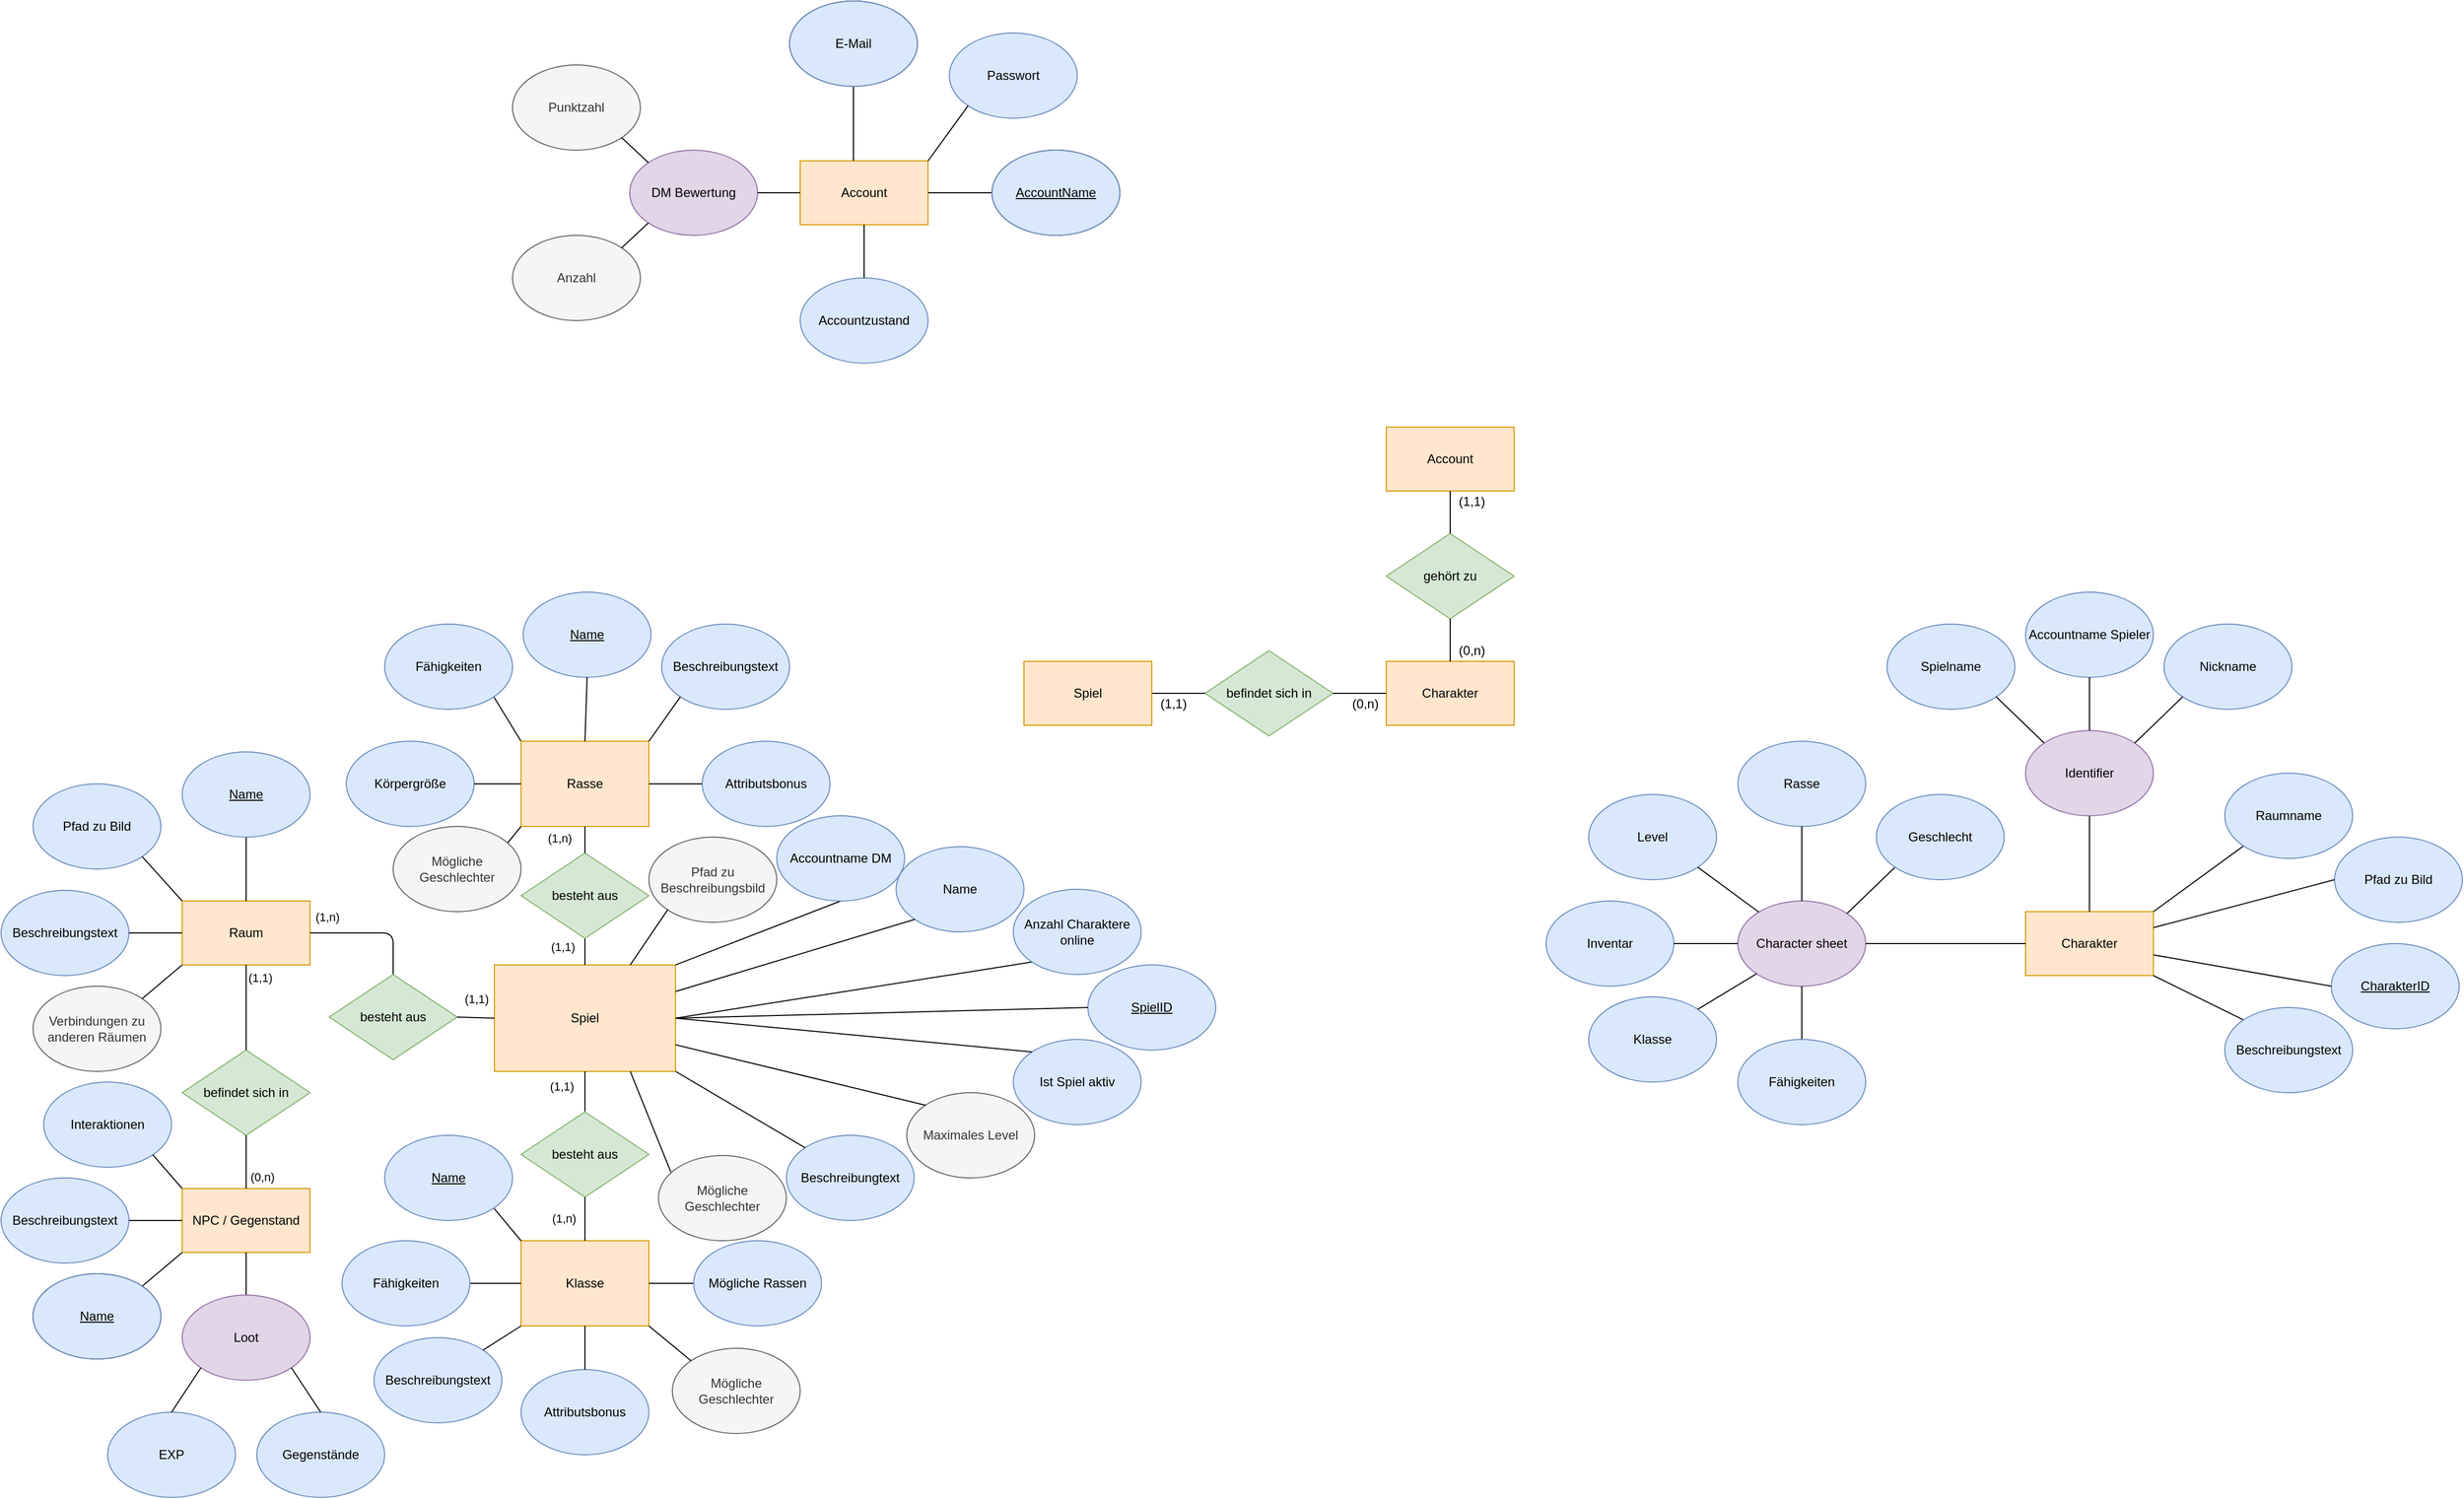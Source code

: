 <mxfile version="13.0.3" type="device"><diagram id="C5RBs43oDa-KdzZeNtuy" name="Page-1"><mxGraphModel dx="3316" dy="735" grid="1" gridSize="10" guides="1" tooltips="1" connect="1" arrows="1" fold="1" page="1" pageScale="1" pageWidth="827" pageHeight="1169" math="0" shadow="0"><root><mxCell id="WIyWlLk6GJQsqaUBKTNV-0"/><mxCell id="WIyWlLk6GJQsqaUBKTNV-1" parent="WIyWlLk6GJQsqaUBKTNV-0"/><mxCell id="agnPoGVUrzSa6HH5OxpT-13" value="Account" style="rounded=0;whiteSpace=wrap;html=1;fillColor=#ffe6cc;strokeColor=#d79b00;" parent="WIyWlLk6GJQsqaUBKTNV-1" vertex="1"><mxGeometry x="-280" y="430" width="120" height="60" as="geometry"/></mxCell><mxCell id="agnPoGVUrzSa6HH5OxpT-15" value="Passwort" style="ellipse;whiteSpace=wrap;html=1;fillColor=#dae8fc;strokeColor=#6c8ebf;" parent="WIyWlLk6GJQsqaUBKTNV-1" vertex="1"><mxGeometry x="-140" y="310" width="120" height="80" as="geometry"/></mxCell><mxCell id="agnPoGVUrzSa6HH5OxpT-16" value="E-Mail" style="ellipse;whiteSpace=wrap;html=1;" parent="WIyWlLk6GJQsqaUBKTNV-1" vertex="1"><mxGeometry x="-290" y="280" width="120" height="80" as="geometry"/></mxCell><mxCell id="agnPoGVUrzSa6HH5OxpT-17" value="Accountzustand" style="ellipse;whiteSpace=wrap;html=1;fillColor=#dae8fc;strokeColor=#6c8ebf;" parent="WIyWlLk6GJQsqaUBKTNV-1" vertex="1"><mxGeometry x="-280" y="540" width="120" height="80" as="geometry"/></mxCell><mxCell id="agnPoGVUrzSa6HH5OxpT-18" value="DM Bewertung" style="ellipse;whiteSpace=wrap;html=1;fillColor=#e1d5e7;strokeColor=#9673a6;" parent="WIyWlLk6GJQsqaUBKTNV-1" vertex="1"><mxGeometry x="-440" y="420" width="120" height="80" as="geometry"/></mxCell><mxCell id="agnPoGVUrzSa6HH5OxpT-23" value="" style="endArrow=none;html=1;exitX=1;exitY=0.5;exitDx=0;exitDy=0;entryX=0;entryY=0.5;entryDx=0;entryDy=0;" parent="WIyWlLk6GJQsqaUBKTNV-1" source="agnPoGVUrzSa6HH5OxpT-18" target="agnPoGVUrzSa6HH5OxpT-13" edge="1"><mxGeometry width="50" height="50" relative="1" as="geometry"><mxPoint x="30" y="410" as="sourcePoint"/><mxPoint x="80" y="360" as="targetPoint"/></mxGeometry></mxCell><mxCell id="agnPoGVUrzSa6HH5OxpT-24" value="" style="endArrow=none;html=1;" parent="WIyWlLk6GJQsqaUBKTNV-1" source="agnPoGVUrzSa6HH5OxpT-17" edge="1"><mxGeometry width="50" height="50" relative="1" as="geometry"><mxPoint x="30" y="410" as="sourcePoint"/><mxPoint x="-220" y="490" as="targetPoint"/><Array as="points"/></mxGeometry></mxCell><mxCell id="agnPoGVUrzSa6HH5OxpT-25" value="" style="endArrow=none;html=1;exitX=0.5;exitY=1;exitDx=0;exitDy=0;" parent="WIyWlLk6GJQsqaUBKTNV-1" source="agnPoGVUrzSa6HH5OxpT-16" edge="1"><mxGeometry width="50" height="50" relative="1" as="geometry"><mxPoint x="30" y="410" as="sourcePoint"/><mxPoint x="-230" y="430" as="targetPoint"/><Array as="points"/></mxGeometry></mxCell><mxCell id="Bpbzjqivyd051KNvunn5-4" value="" style="endArrow=none;html=1;entryX=0;entryY=1;entryDx=0;entryDy=0;" parent="WIyWlLk6GJQsqaUBKTNV-1" target="agnPoGVUrzSa6HH5OxpT-15" edge="1"><mxGeometry width="50" height="50" relative="1" as="geometry"><mxPoint x="-160" y="430" as="sourcePoint"/><mxPoint x="-130.5" y="534" as="targetPoint"/><Array as="points"/></mxGeometry></mxCell><mxCell id="Bpbzjqivyd051KNvunn5-23" value="" style="endArrow=none;html=1;exitX=0;exitY=1;exitDx=0;exitDy=0;entryX=1;entryY=0.5;entryDx=0;entryDy=0;" parent="WIyWlLk6GJQsqaUBKTNV-1" source="Bpbzjqivyd051KNvunn5-35" target="DbRp7JuTrDbjpnuQ9vtP-2" edge="1"><mxGeometry width="50" height="50" relative="1" as="geometry"><mxPoint x="-365" y="780" as="sourcePoint"/><mxPoint x="-205" y="780" as="targetPoint"/></mxGeometry></mxCell><mxCell id="Bpbzjqivyd051KNvunn5-35" value="Anzahl Charaktere online" style="ellipse;whiteSpace=wrap;html=1;fillColor=#dae8fc;strokeColor=#6c8ebf;" parent="WIyWlLk6GJQsqaUBKTNV-1" vertex="1"><mxGeometry x="-80" y="1114" width="120" height="80" as="geometry"/></mxCell><mxCell id="Bpbzjqivyd051KNvunn5-48" value="Charakter" style="rounded=0;whiteSpace=wrap;html=1;fillColor=#ffe6cc;strokeColor=#d79b00;" parent="WIyWlLk6GJQsqaUBKTNV-1" vertex="1"><mxGeometry x="870" y="1135" width="120" height="60" as="geometry"/></mxCell><mxCell id="Bpbzjqivyd051KNvunn5-49" value="&lt;u&gt;CharakterID&lt;/u&gt;" style="ellipse;whiteSpace=wrap;html=1;fillColor=#dae8fc;strokeColor=#6c8ebf;" parent="WIyWlLk6GJQsqaUBKTNV-1" vertex="1"><mxGeometry x="1157" y="1165" width="120" height="80" as="geometry"/></mxCell><mxCell id="Bpbzjqivyd051KNvunn5-51" value="" style="endArrow=none;html=1;exitX=0;exitY=0.5;exitDx=0;exitDy=0;" parent="WIyWlLk6GJQsqaUBKTNV-1" source="Bpbzjqivyd051KNvunn5-49" target="Bpbzjqivyd051KNvunn5-48" edge="1"><mxGeometry width="50" height="50" relative="1" as="geometry"><mxPoint x="930" y="1245" as="sourcePoint"/><mxPoint x="1000" y="1114.5" as="targetPoint"/></mxGeometry></mxCell><mxCell id="Bpbzjqivyd051KNvunn5-53" value="" style="endArrow=none;html=1;exitX=0;exitY=1;exitDx=0;exitDy=0;entryX=1;entryY=0;entryDx=0;entryDy=0;" parent="WIyWlLk6GJQsqaUBKTNV-1" source="Bpbzjqivyd051KNvunn5-59" target="Bpbzjqivyd051KNvunn5-48" edge="1"><mxGeometry width="50" height="50" relative="1" as="geometry"><mxPoint x="430" y="1465" as="sourcePoint"/><mxPoint x="590" y="1465" as="targetPoint"/></mxGeometry></mxCell><mxCell id="Bpbzjqivyd051KNvunn5-56" value="Spielname" style="ellipse;whiteSpace=wrap;html=1;fillColor=#dae8fc;strokeColor=#6c8ebf;" parent="WIyWlLk6GJQsqaUBKTNV-1" vertex="1"><mxGeometry x="740" y="865" width="120" height="80" as="geometry"/></mxCell><mxCell id="Bpbzjqivyd051KNvunn5-58" value="Accountname Spieler" style="ellipse;whiteSpace=wrap;html=1;fillColor=#dae8fc;strokeColor=#6c8ebf;" parent="WIyWlLk6GJQsqaUBKTNV-1" vertex="1"><mxGeometry x="870" y="835" width="120" height="80" as="geometry"/></mxCell><mxCell id="Bpbzjqivyd051KNvunn5-59" value="Raumname" style="ellipse;whiteSpace=wrap;html=1;fillColor=#dae8fc;strokeColor=#6c8ebf;" parent="WIyWlLk6GJQsqaUBKTNV-1" vertex="1"><mxGeometry x="1057" y="1005" width="120" height="80" as="geometry"/></mxCell><mxCell id="Bpbzjqivyd051KNvunn5-63" value="&lt;u&gt;AccountName&lt;/u&gt;" style="ellipse;whiteSpace=wrap;html=1;" parent="WIyWlLk6GJQsqaUBKTNV-1" vertex="1"><mxGeometry x="-100" y="420" width="120" height="80" as="geometry"/></mxCell><mxCell id="Bpbzjqivyd051KNvunn5-68" value="Anzahl" style="ellipse;whiteSpace=wrap;html=1;fillColor=#f5f5f5;strokeColor=#666666;fontColor=#333333;" parent="WIyWlLk6GJQsqaUBKTNV-1" vertex="1"><mxGeometry x="-550" y="500" width="120" height="80" as="geometry"/></mxCell><mxCell id="Bpbzjqivyd051KNvunn5-69" value="Punktzahl" style="ellipse;whiteSpace=wrap;html=1;fillColor=#f5f5f5;strokeColor=#666666;fontColor=#333333;" parent="WIyWlLk6GJQsqaUBKTNV-1" vertex="1"><mxGeometry x="-550" y="340" width="120" height="80" as="geometry"/></mxCell><mxCell id="Bpbzjqivyd051KNvunn5-70" value="" style="endArrow=none;html=1;exitX=1;exitY=1;exitDx=0;exitDy=0;entryX=0;entryY=0;entryDx=0;entryDy=0;" parent="WIyWlLk6GJQsqaUBKTNV-1" source="Bpbzjqivyd051KNvunn5-69" target="agnPoGVUrzSa6HH5OxpT-18" edge="1"><mxGeometry width="50" height="50" relative="1" as="geometry"><mxPoint x="60" y="420" as="sourcePoint"/><mxPoint x="-452.426" y="541.716" as="targetPoint"/><Array as="points"/></mxGeometry></mxCell><mxCell id="Bpbzjqivyd051KNvunn5-71" value="" style="endArrow=none;html=1;exitX=1;exitY=0;exitDx=0;exitDy=0;entryX=0;entryY=1;entryDx=0;entryDy=0;" parent="WIyWlLk6GJQsqaUBKTNV-1" source="Bpbzjqivyd051KNvunn5-68" target="agnPoGVUrzSa6HH5OxpT-18" edge="1"><mxGeometry width="50" height="50" relative="1" as="geometry"><mxPoint x="60" y="420" as="sourcePoint"/><mxPoint x="-452.426" y="598.284" as="targetPoint"/><Array as="points"/></mxGeometry></mxCell><mxCell id="Bpbzjqivyd051KNvunn5-85" value="Character sheet" style="ellipse;whiteSpace=wrap;html=1;fillColor=#e1d5e7;strokeColor=#9673a6;" parent="WIyWlLk6GJQsqaUBKTNV-1" vertex="1"><mxGeometry x="600" y="1125" width="120" height="80" as="geometry"/></mxCell><mxCell id="Bpbzjqivyd051KNvunn5-99" value="Klasse" style="ellipse;whiteSpace=wrap;html=1;fillColor=#dae8fc;strokeColor=#6c8ebf;" parent="WIyWlLk6GJQsqaUBKTNV-1" vertex="1"><mxGeometry x="460" y="1215" width="120" height="80" as="geometry"/></mxCell><mxCell id="Bpbzjqivyd051KNvunn5-102" value="Rasse" style="ellipse;whiteSpace=wrap;html=1;fillColor=#dae8fc;strokeColor=#6c8ebf;" parent="WIyWlLk6GJQsqaUBKTNV-1" vertex="1"><mxGeometry x="600" y="975" width="120" height="80" as="geometry"/></mxCell><mxCell id="Bpbzjqivyd051KNvunn5-103" value="Level" style="ellipse;whiteSpace=wrap;html=1;fillColor=#dae8fc;strokeColor=#6c8ebf;" parent="WIyWlLk6GJQsqaUBKTNV-1" vertex="1"><mxGeometry x="460" y="1025" width="120" height="80" as="geometry"/></mxCell><mxCell id="Bpbzjqivyd051KNvunn5-116" value="Nickname" style="ellipse;whiteSpace=wrap;html=1;fillColor=#dae8fc;strokeColor=#6c8ebf;" parent="WIyWlLk6GJQsqaUBKTNV-1" vertex="1"><mxGeometry x="1000" y="865" width="120" height="80" as="geometry"/></mxCell><mxCell id="Bpbzjqivyd051KNvunn5-117" value="Inventar" style="ellipse;whiteSpace=wrap;html=1;fillColor=#dae8fc;strokeColor=#6c8ebf;" parent="WIyWlLk6GJQsqaUBKTNV-1" vertex="1"><mxGeometry x="420" y="1125" width="120" height="80" as="geometry"/></mxCell><mxCell id="Bpbzjqivyd051KNvunn5-119" value="Pfad zu Bild" style="ellipse;whiteSpace=wrap;html=1;fillColor=#dae8fc;strokeColor=#6c8ebf;" parent="WIyWlLk6GJQsqaUBKTNV-1" vertex="1"><mxGeometry x="1160" y="1065" width="120" height="80" as="geometry"/></mxCell><mxCell id="Bpbzjqivyd051KNvunn5-124" value="" style="endArrow=none;html=1;exitX=0;exitY=0;exitDx=0;exitDy=0;entryX=1;entryY=1;entryDx=0;entryDy=0;" parent="WIyWlLk6GJQsqaUBKTNV-1" source="DbRp7JuTrDbjpnuQ9vtP-30" target="DbRp7JuTrDbjpnuQ9vtP-49" edge="1"><mxGeometry width="50" height="50" relative="1" as="geometry"><mxPoint x="-380" y="835" as="sourcePoint"/><mxPoint x="-220" y="835" as="targetPoint"/></mxGeometry></mxCell><mxCell id="Bpbzjqivyd051KNvunn5-125" value="" style="endArrow=none;html=1;entryX=0.5;entryY=0;entryDx=0;entryDy=0;" parent="WIyWlLk6GJQsqaUBKTNV-1" source="Bpbzjqivyd051KNvunn5-137" target="Bpbzjqivyd051KNvunn5-48" edge="1"><mxGeometry width="50" height="50" relative="1" as="geometry"><mxPoint x="-10" y="935" as="sourcePoint"/><mxPoint x="840" y="1085" as="targetPoint"/></mxGeometry></mxCell><mxCell id="Bpbzjqivyd051KNvunn5-126" value="" style="endArrow=none;html=1;exitX=1;exitY=0;exitDx=0;exitDy=0;entryX=0;entryY=1;entryDx=0;entryDy=0;" parent="WIyWlLk6GJQsqaUBKTNV-1" source="Bpbzjqivyd051KNvunn5-85" target="Bpbzjqivyd051KNvunn5-136" edge="1"><mxGeometry width="50" height="50" relative="1" as="geometry"><mxPoint x="-50" y="975" as="sourcePoint"/><mxPoint x="110" y="975" as="targetPoint"/></mxGeometry></mxCell><mxCell id="Bpbzjqivyd051KNvunn5-127" value="" style="endArrow=none;html=1;exitX=0.5;exitY=1;exitDx=0;exitDy=0;entryX=0.5;entryY=0;entryDx=0;entryDy=0;" parent="WIyWlLk6GJQsqaUBKTNV-1" source="Bpbzjqivyd051KNvunn5-85" target="Bpbzjqivyd051KNvunn5-135" edge="1"><mxGeometry width="50" height="50" relative="1" as="geometry"><mxPoint x="-40" y="985" as="sourcePoint"/><mxPoint x="120" y="985" as="targetPoint"/></mxGeometry></mxCell><mxCell id="Bpbzjqivyd051KNvunn5-128" value="" style="endArrow=none;html=1;exitX=1;exitY=0;exitDx=0;exitDy=0;entryX=0;entryY=1;entryDx=0;entryDy=0;" parent="WIyWlLk6GJQsqaUBKTNV-1" source="Bpbzjqivyd051KNvunn5-99" target="Bpbzjqivyd051KNvunn5-85" edge="1"><mxGeometry width="50" height="50" relative="1" as="geometry"><mxPoint x="-30" y="995" as="sourcePoint"/><mxPoint x="130" y="995" as="targetPoint"/></mxGeometry></mxCell><mxCell id="Bpbzjqivyd051KNvunn5-129" value="" style="endArrow=none;html=1;exitX=0.5;exitY=1;exitDx=0;exitDy=0;" parent="WIyWlLk6GJQsqaUBKTNV-1" source="Bpbzjqivyd051KNvunn5-102" target="Bpbzjqivyd051KNvunn5-85" edge="1"><mxGeometry width="50" height="50" relative="1" as="geometry"><mxPoint x="-20" y="1005" as="sourcePoint"/><mxPoint x="140" y="1005" as="targetPoint"/></mxGeometry></mxCell><mxCell id="Bpbzjqivyd051KNvunn5-131" value="" style="endArrow=none;html=1;entryX=1;entryY=1;entryDx=0;entryDy=0;" parent="WIyWlLk6GJQsqaUBKTNV-1" source="Bpbzjqivyd051KNvunn5-85" target="Bpbzjqivyd051KNvunn5-103" edge="1"><mxGeometry width="50" height="50" relative="1" as="geometry"><mxPoint y="1025" as="sourcePoint"/><mxPoint x="500" y="1165" as="targetPoint"/></mxGeometry></mxCell><mxCell id="Bpbzjqivyd051KNvunn5-132" value="" style="endArrow=none;html=1;exitX=0;exitY=0.5;exitDx=0;exitDy=0;entryX=1;entryY=0.5;entryDx=0;entryDy=0;" parent="WIyWlLk6GJQsqaUBKTNV-1" source="Bpbzjqivyd051KNvunn5-85" target="Bpbzjqivyd051KNvunn5-117" edge="1"><mxGeometry width="50" height="50" relative="1" as="geometry"><mxPoint x="10" y="1035" as="sourcePoint"/><mxPoint x="170" y="1035" as="targetPoint"/></mxGeometry></mxCell><mxCell id="Bpbzjqivyd051KNvunn5-133" value="" style="endArrow=none;html=1;exitX=1;exitY=0.5;exitDx=0;exitDy=0;entryX=0;entryY=0.5;entryDx=0;entryDy=0;" parent="WIyWlLk6GJQsqaUBKTNV-1" source="Bpbzjqivyd051KNvunn5-85" target="Bpbzjqivyd051KNvunn5-48" edge="1"><mxGeometry width="50" height="50" relative="1" as="geometry"><mxPoint x="60" y="1045" as="sourcePoint"/><mxPoint x="220" y="1045" as="targetPoint"/></mxGeometry></mxCell><mxCell id="Bpbzjqivyd051KNvunn5-134" value="" style="endArrow=none;html=1;exitX=0;exitY=0.5;exitDx=0;exitDy=0;entryX=1;entryY=0.25;entryDx=0;entryDy=0;" parent="WIyWlLk6GJQsqaUBKTNV-1" source="Bpbzjqivyd051KNvunn5-119" target="Bpbzjqivyd051KNvunn5-48" edge="1"><mxGeometry width="50" height="50" relative="1" as="geometry"><mxPoint x="67" y="995" as="sourcePoint"/><mxPoint x="1057" y="1115" as="targetPoint"/></mxGeometry></mxCell><mxCell id="Bpbzjqivyd051KNvunn5-135" value="Fähigkeiten" style="ellipse;whiteSpace=wrap;html=1;fillColor=#dae8fc;strokeColor=#6c8ebf;" parent="WIyWlLk6GJQsqaUBKTNV-1" vertex="1"><mxGeometry x="600" y="1255" width="120" height="80" as="geometry"/></mxCell><mxCell id="Bpbzjqivyd051KNvunn5-136" value="Geschlecht" style="ellipse;whiteSpace=wrap;html=1;fillColor=#dae8fc;strokeColor=#6c8ebf;" parent="WIyWlLk6GJQsqaUBKTNV-1" vertex="1"><mxGeometry x="730" y="1025" width="120" height="80" as="geometry"/></mxCell><mxCell id="Bpbzjqivyd051KNvunn5-137" value="Identifier" style="ellipse;whiteSpace=wrap;html=1;fillColor=#e1d5e7;strokeColor=#9673a6;" parent="WIyWlLk6GJQsqaUBKTNV-1" vertex="1"><mxGeometry x="870" y="965" width="120" height="80" as="geometry"/></mxCell><mxCell id="Bpbzjqivyd051KNvunn5-141" value="" style="endArrow=none;html=1;exitX=0;exitY=0;exitDx=0;exitDy=0;entryX=1;entryY=1;entryDx=0;entryDy=0;" parent="WIyWlLk6GJQsqaUBKTNV-1" source="Bpbzjqivyd051KNvunn5-137" target="Bpbzjqivyd051KNvunn5-56" edge="1"><mxGeometry width="50" height="50" relative="1" as="geometry"><mxPoint x="1380" y="845" as="sourcePoint"/><mxPoint x="1540" y="845" as="targetPoint"/></mxGeometry></mxCell><mxCell id="Bpbzjqivyd051KNvunn5-142" value="" style="endArrow=none;html=1;exitX=0.5;exitY=0;exitDx=0;exitDy=0;" parent="WIyWlLk6GJQsqaUBKTNV-1" source="Bpbzjqivyd051KNvunn5-137" target="Bpbzjqivyd051KNvunn5-58" edge="1"><mxGeometry width="50" height="50" relative="1" as="geometry"><mxPoint x="1390" y="855" as="sourcePoint"/><mxPoint x="1550" y="855" as="targetPoint"/></mxGeometry></mxCell><mxCell id="Bpbzjqivyd051KNvunn5-143" value="" style="endArrow=none;html=1;exitX=1;exitY=0;exitDx=0;exitDy=0;entryX=0;entryY=1;entryDx=0;entryDy=0;" parent="WIyWlLk6GJQsqaUBKTNV-1" source="Bpbzjqivyd051KNvunn5-137" target="Bpbzjqivyd051KNvunn5-116" edge="1"><mxGeometry width="50" height="50" relative="1" as="geometry"><mxPoint x="1400" y="865" as="sourcePoint"/><mxPoint x="1560" y="865" as="targetPoint"/></mxGeometry></mxCell><mxCell id="Bpbzjqivyd051KNvunn5-147" value="" style="endArrow=none;html=1;exitX=0;exitY=0;exitDx=0;exitDy=0;entryX=1;entryY=1;entryDx=0;entryDy=0;" parent="WIyWlLk6GJQsqaUBKTNV-1" source="Bpbzjqivyd051KNvunn5-153" target="Bpbzjqivyd051KNvunn5-48" edge="1"><mxGeometry width="50" height="50" relative="1" as="geometry"><mxPoint x="1300" y="1249.5" as="sourcePoint"/><mxPoint x="1460" y="1249.5" as="targetPoint"/></mxGeometry></mxCell><mxCell id="Bpbzjqivyd051KNvunn5-153" value="Beschreibungstext" style="ellipse;whiteSpace=wrap;html=1;fillColor=#dae8fc;strokeColor=#6c8ebf;" parent="WIyWlLk6GJQsqaUBKTNV-1" vertex="1"><mxGeometry x="1057" y="1225" width="120" height="80" as="geometry"/></mxCell><mxCell id="DbRp7JuTrDbjpnuQ9vtP-2" value="Spiel" style="rounded=0;whiteSpace=wrap;html=1;fillColor=#ffe6cc;strokeColor=#d79b00;" parent="WIyWlLk6GJQsqaUBKTNV-1" vertex="1"><mxGeometry x="-567" y="1185" width="170" height="100" as="geometry"/></mxCell><mxCell id="DbRp7JuTrDbjpnuQ9vtP-3" value="Name" style="ellipse;whiteSpace=wrap;html=1;fillColor=#dae8fc;strokeColor=#6c8ebf;" parent="WIyWlLk6GJQsqaUBKTNV-1" vertex="1"><mxGeometry x="-190" y="1074" width="120" height="80" as="geometry"/></mxCell><mxCell id="DbRp7JuTrDbjpnuQ9vtP-4" value="" style="endArrow=none;html=1;exitX=0;exitY=1;exitDx=0;exitDy=0;entryX=1;entryY=0.25;entryDx=0;entryDy=0;" parent="WIyWlLk6GJQsqaUBKTNV-1" source="DbRp7JuTrDbjpnuQ9vtP-3" target="DbRp7JuTrDbjpnuQ9vtP-2" edge="1"><mxGeometry width="50" height="50" relative="1" as="geometry"><mxPoint x="-480" y="1325" as="sourcePoint"/><mxPoint x="-400" y="1222" as="targetPoint"/></mxGeometry></mxCell><mxCell id="DbRp7JuTrDbjpnuQ9vtP-5" value="" style="endArrow=none;html=1;exitX=0.5;exitY=1;exitDx=0;exitDy=0;entryX=1;entryY=0;entryDx=0;entryDy=0;" parent="WIyWlLk6GJQsqaUBKTNV-1" source="DbRp7JuTrDbjpnuQ9vtP-9" target="DbRp7JuTrDbjpnuQ9vtP-2" edge="1"><mxGeometry width="50" height="50" relative="1" as="geometry"><mxPoint x="-980" y="1545" as="sourcePoint"/><mxPoint x="-420" y="1223" as="targetPoint"/></mxGeometry></mxCell><mxCell id="DbRp7JuTrDbjpnuQ9vtP-6" value="&lt;u&gt;Name&lt;/u&gt;" style="ellipse;whiteSpace=wrap;html=1;fillColor=#dae8fc;strokeColor=#6c8ebf;" parent="WIyWlLk6GJQsqaUBKTNV-1" vertex="1"><mxGeometry x="-540" y="835" width="120" height="80" as="geometry"/></mxCell><mxCell id="DbRp7JuTrDbjpnuQ9vtP-7" value="Klasse" style="rounded=0;whiteSpace=wrap;html=1;fillColor=#ffe6cc;strokeColor=#d79b00;" parent="WIyWlLk6GJQsqaUBKTNV-1" vertex="1"><mxGeometry x="-542" y="1444" width="120" height="80" as="geometry"/></mxCell><mxCell id="DbRp7JuTrDbjpnuQ9vtP-8" value="Beschreibungstext" style="ellipse;whiteSpace=wrap;html=1;fillColor=#dae8fc;strokeColor=#6c8ebf;" parent="WIyWlLk6GJQsqaUBKTNV-1" vertex="1"><mxGeometry x="-410" y="865" width="120" height="80" as="geometry"/></mxCell><mxCell id="DbRp7JuTrDbjpnuQ9vtP-9" value="Accountname DM" style="ellipse;whiteSpace=wrap;html=1;fillColor=#dae8fc;strokeColor=#6c8ebf;" parent="WIyWlLk6GJQsqaUBKTNV-1" vertex="1"><mxGeometry x="-302" y="1045" width="120" height="80" as="geometry"/></mxCell><mxCell id="DbRp7JuTrDbjpnuQ9vtP-10" value="Attributsbonus" style="ellipse;whiteSpace=wrap;html=1;fillColor=#dae8fc;strokeColor=#6c8ebf;" parent="WIyWlLk6GJQsqaUBKTNV-1" vertex="1"><mxGeometry x="-542" y="1565" width="120" height="80" as="geometry"/></mxCell><mxCell id="DbRp7JuTrDbjpnuQ9vtP-11" value="Beschreibungstext" style="ellipse;whiteSpace=wrap;html=1;fillColor=#dae8fc;strokeColor=#6c8ebf;" parent="WIyWlLk6GJQsqaUBKTNV-1" vertex="1"><mxGeometry x="-680" y="1535" width="120" height="80" as="geometry"/></mxCell><mxCell id="DbRp7JuTrDbjpnuQ9vtP-12" value="Raum" style="rounded=0;whiteSpace=wrap;html=1;fillColor=#ffe6cc;strokeColor=#d79b00;" parent="WIyWlLk6GJQsqaUBKTNV-1" vertex="1"><mxGeometry x="-860" y="1125" width="120" height="60" as="geometry"/></mxCell><mxCell id="DbRp7JuTrDbjpnuQ9vtP-13" value="befindet sich in" style="rhombus;whiteSpace=wrap;html=1;fillColor=#d5e8d4;strokeColor=#82b366;" parent="WIyWlLk6GJQsqaUBKTNV-1" vertex="1"><mxGeometry x="-860" y="1265" width="120" height="80" as="geometry"/></mxCell><mxCell id="DbRp7JuTrDbjpnuQ9vtP-14" value="Pfad zu Bild" style="ellipse;whiteSpace=wrap;html=1;fillColor=#dae8fc;strokeColor=#6c8ebf;" parent="WIyWlLk6GJQsqaUBKTNV-1" vertex="1"><mxGeometry x="-1000" y="1015" width="120" height="80" as="geometry"/></mxCell><mxCell id="DbRp7JuTrDbjpnuQ9vtP-15" value="Beschreibungstext" style="ellipse;whiteSpace=wrap;html=1;fillColor=#dae8fc;strokeColor=#6c8ebf;" parent="WIyWlLk6GJQsqaUBKTNV-1" vertex="1"><mxGeometry x="-1030" y="1115" width="120" height="80" as="geometry"/></mxCell><mxCell id="DbRp7JuTrDbjpnuQ9vtP-16" value="Attributsbonus" style="ellipse;whiteSpace=wrap;html=1;fillColor=#dae8fc;strokeColor=#6c8ebf;" parent="WIyWlLk6GJQsqaUBKTNV-1" vertex="1"><mxGeometry x="-372" y="975" width="120" height="80" as="geometry"/></mxCell><mxCell id="DbRp7JuTrDbjpnuQ9vtP-17" value="Verbindungen zu anderen Räumen" style="ellipse;whiteSpace=wrap;html=1;fillColor=#f5f5f5;strokeColor=#666666;fontColor=#333333;" parent="WIyWlLk6GJQsqaUBKTNV-1" vertex="1"><mxGeometry x="-1000" y="1205" width="120" height="80" as="geometry"/></mxCell><mxCell id="DbRp7JuTrDbjpnuQ9vtP-18" value="Pfad zu Beschreibungsbild" style="ellipse;whiteSpace=wrap;html=1;fillColor=#f5f5f5;strokeColor=#666666;fontColor=#333333;" parent="WIyWlLk6GJQsqaUBKTNV-1" vertex="1"><mxGeometry x="-422" y="1065" width="120" height="80" as="geometry"/></mxCell><mxCell id="DbRp7JuTrDbjpnuQ9vtP-19" value="" style="endArrow=none;html=1;exitX=0.5;exitY=1;exitDx=0;exitDy=0;entryX=0.5;entryY=0;entryDx=0;entryDy=0;" parent="WIyWlLk6GJQsqaUBKTNV-1" source="0Zsw4cm1X1BBZY_XdWHV-40" target="DbRp7JuTrDbjpnuQ9vtP-2" edge="1"><mxGeometry width="50" height="50" relative="1" as="geometry"><mxPoint x="-1420" y="1015" as="sourcePoint"/><mxPoint x="-410" y="1185" as="targetPoint"/></mxGeometry></mxCell><mxCell id="DbRp7JuTrDbjpnuQ9vtP-20" value="" style="endArrow=none;html=1;exitX=0.5;exitY=0;exitDx=0;exitDy=0;entryX=0.5;entryY=1;entryDx=0;entryDy=0;" parent="WIyWlLk6GJQsqaUBKTNV-1" source="DbRp7JuTrDbjpnuQ9vtP-12" target="DbRp7JuTrDbjpnuQ9vtP-29" edge="1"><mxGeometry width="50" height="50" relative="1" as="geometry"><mxPoint x="-1460" y="965" as="sourcePoint"/><mxPoint x="-1300" y="965" as="targetPoint"/></mxGeometry></mxCell><mxCell id="DbRp7JuTrDbjpnuQ9vtP-22" value="" style="endArrow=none;html=1;exitX=0.5;exitY=0;exitDx=0;exitDy=0;entryX=0.5;entryY=1;entryDx=0;entryDy=0;" parent="WIyWlLk6GJQsqaUBKTNV-1" source="DbRp7JuTrDbjpnuQ9vtP-13" target="DbRp7JuTrDbjpnuQ9vtP-12" edge="1"><mxGeometry width="50" height="50" relative="1" as="geometry"><mxPoint x="-800" y="1235" as="sourcePoint"/><mxPoint x="-1280" y="985" as="targetPoint"/></mxGeometry></mxCell><mxCell id="DbRp7JuTrDbjpnuQ9vtP-23" value="" style="endArrow=none;html=1;exitX=1;exitY=1;exitDx=0;exitDy=0;entryX=0;entryY=0;entryDx=0;entryDy=0;" parent="WIyWlLk6GJQsqaUBKTNV-1" source="DbRp7JuTrDbjpnuQ9vtP-14" target="DbRp7JuTrDbjpnuQ9vtP-12" edge="1"><mxGeometry width="50" height="50" relative="1" as="geometry"><mxPoint x="-1430" y="995" as="sourcePoint"/><mxPoint x="-1270" y="995" as="targetPoint"/></mxGeometry></mxCell><mxCell id="DbRp7JuTrDbjpnuQ9vtP-24" value="" style="endArrow=none;html=1;exitX=0;exitY=0.5;exitDx=0;exitDy=0;" parent="WIyWlLk6GJQsqaUBKTNV-1" source="DbRp7JuTrDbjpnuQ9vtP-12" edge="1"><mxGeometry width="50" height="50" relative="1" as="geometry"><mxPoint x="-1410" y="1015" as="sourcePoint"/><mxPoint x="-910" y="1155" as="targetPoint"/></mxGeometry></mxCell><mxCell id="DbRp7JuTrDbjpnuQ9vtP-25" value="" style="endArrow=none;html=1;exitX=0;exitY=1;exitDx=0;exitDy=0;entryX=1;entryY=0;entryDx=0;entryDy=0;" parent="WIyWlLk6GJQsqaUBKTNV-1" source="DbRp7JuTrDbjpnuQ9vtP-12" target="DbRp7JuTrDbjpnuQ9vtP-17" edge="1"><mxGeometry width="50" height="50" relative="1" as="geometry"><mxPoint x="-1400" y="1025" as="sourcePoint"/><mxPoint x="-1240" y="1025" as="targetPoint"/></mxGeometry></mxCell><mxCell id="DbRp7JuTrDbjpnuQ9vtP-26" value="" style="endArrow=none;html=1;exitX=1;exitY=0.5;exitDx=0;exitDy=0;entryX=0.5;entryY=0;entryDx=0;entryDy=0;" parent="WIyWlLk6GJQsqaUBKTNV-1" source="DbRp7JuTrDbjpnuQ9vtP-12" target="0Zsw4cm1X1BBZY_XdWHV-0" edge="1"><mxGeometry width="50" height="50" relative="1" as="geometry"><mxPoint x="-1350" y="1125" as="sourcePoint"/><mxPoint x="-1190" y="1125" as="targetPoint"/><Array as="points"><mxPoint x="-662" y="1155"/></Array></mxGeometry></mxCell><mxCell id="DbRp7JuTrDbjpnuQ9vtP-48" value="(1,n)" style="edgeLabel;html=1;align=center;verticalAlign=middle;resizable=0;points=[];" parent="DbRp7JuTrDbjpnuQ9vtP-26" vertex="1" connectable="0"><mxGeometry x="-0.783" y="9" relative="1" as="geometry"><mxPoint x="3" y="-6" as="offset"/></mxGeometry></mxCell><mxCell id="DbRp7JuTrDbjpnuQ9vtP-27" value="" style="endArrow=none;html=1;exitX=0;exitY=1;exitDx=0;exitDy=0;entryX=0.75;entryY=0;entryDx=0;entryDy=0;" parent="WIyWlLk6GJQsqaUBKTNV-1" source="DbRp7JuTrDbjpnuQ9vtP-18" target="DbRp7JuTrDbjpnuQ9vtP-2" edge="1"><mxGeometry width="50" height="50" relative="1" as="geometry"><mxPoint x="-1340" y="1135" as="sourcePoint"/><mxPoint x="-420" y="1225" as="targetPoint"/></mxGeometry></mxCell><mxCell id="DbRp7JuTrDbjpnuQ9vtP-29" value="&lt;u&gt;Name&lt;/u&gt;" style="ellipse;whiteSpace=wrap;html=1;fillColor=#dae8fc;strokeColor=#6c8ebf;" parent="WIyWlLk6GJQsqaUBKTNV-1" vertex="1"><mxGeometry x="-860" y="985" width="120" height="80" as="geometry"/></mxCell><mxCell id="DbRp7JuTrDbjpnuQ9vtP-30" value="Rasse" style="rounded=0;whiteSpace=wrap;html=1;fillColor=#ffe6cc;strokeColor=#d79b00;" parent="WIyWlLk6GJQsqaUBKTNV-1" vertex="1"><mxGeometry x="-542" y="975" width="120" height="80" as="geometry"/></mxCell><mxCell id="DbRp7JuTrDbjpnuQ9vtP-31" value="" style="endArrow=none;html=1;exitX=0.5;exitY=0;exitDx=0;exitDy=0;entryX=0.5;entryY=1;entryDx=0;entryDy=0;" parent="WIyWlLk6GJQsqaUBKTNV-1" source="DbRp7JuTrDbjpnuQ9vtP-30" target="DbRp7JuTrDbjpnuQ9vtP-6" edge="1"><mxGeometry width="50" height="50" relative="1" as="geometry"><mxPoint x="-22" y="925" as="sourcePoint"/><mxPoint x="138" y="925" as="targetPoint"/></mxGeometry></mxCell><mxCell id="DbRp7JuTrDbjpnuQ9vtP-32" value="" style="endArrow=none;html=1;exitX=1;exitY=0;exitDx=0;exitDy=0;entryX=0;entryY=1;entryDx=0;entryDy=0;" parent="WIyWlLk6GJQsqaUBKTNV-1" source="DbRp7JuTrDbjpnuQ9vtP-30" target="DbRp7JuTrDbjpnuQ9vtP-8" edge="1"><mxGeometry width="50" height="50" relative="1" as="geometry"><mxPoint x="-12" y="935" as="sourcePoint"/><mxPoint x="148" y="935" as="targetPoint"/></mxGeometry></mxCell><mxCell id="DbRp7JuTrDbjpnuQ9vtP-33" value="" style="endArrow=none;html=1;exitX=1;exitY=0.5;exitDx=0;exitDy=0;entryX=0;entryY=0.5;entryDx=0;entryDy=0;" parent="WIyWlLk6GJQsqaUBKTNV-1" source="DbRp7JuTrDbjpnuQ9vtP-30" target="DbRp7JuTrDbjpnuQ9vtP-16" edge="1"><mxGeometry width="50" height="50" relative="1" as="geometry"><mxPoint x="-2" y="945" as="sourcePoint"/><mxPoint x="158" y="945" as="targetPoint"/></mxGeometry></mxCell><mxCell id="DbRp7JuTrDbjpnuQ9vtP-34" value="" style="endArrow=none;html=1;exitX=0;exitY=0.5;exitDx=0;exitDy=0;entryX=1;entryY=0.5;entryDx=0;entryDy=0;" parent="WIyWlLk6GJQsqaUBKTNV-1" source="DbRp7JuTrDbjpnuQ9vtP-7" target="DbRp7JuTrDbjpnuQ9vtP-41" edge="1"><mxGeometry width="50" height="50" relative="1" as="geometry"><mxPoint x="-130" y="1438.5" as="sourcePoint"/><mxPoint x="30" y="1438.5" as="targetPoint"/></mxGeometry></mxCell><mxCell id="DbRp7JuTrDbjpnuQ9vtP-35" value="" style="endArrow=none;html=1;exitX=0.5;exitY=1;exitDx=0;exitDy=0;entryX=0.5;entryY=0;entryDx=0;entryDy=0;" parent="WIyWlLk6GJQsqaUBKTNV-1" source="DbRp7JuTrDbjpnuQ9vtP-7" target="DbRp7JuTrDbjpnuQ9vtP-10" edge="1"><mxGeometry width="50" height="50" relative="1" as="geometry"><mxPoint x="-120" y="1448.5" as="sourcePoint"/><mxPoint x="40" y="1448.5" as="targetPoint"/></mxGeometry></mxCell><mxCell id="DbRp7JuTrDbjpnuQ9vtP-36" value="" style="endArrow=none;html=1;exitX=0;exitY=1;exitDx=0;exitDy=0;entryX=1;entryY=0;entryDx=0;entryDy=0;" parent="WIyWlLk6GJQsqaUBKTNV-1" source="DbRp7JuTrDbjpnuQ9vtP-7" target="DbRp7JuTrDbjpnuQ9vtP-11" edge="1"><mxGeometry width="50" height="50" relative="1" as="geometry"><mxPoint x="-110" y="1329.5" as="sourcePoint"/><mxPoint x="50" y="1329.5" as="targetPoint"/></mxGeometry></mxCell><mxCell id="DbRp7JuTrDbjpnuQ9vtP-37" value="" style="endArrow=none;html=1;exitX=0.096;exitY=0.191;exitDx=0;exitDy=0;entryX=0.75;entryY=1;entryDx=0;entryDy=0;exitPerimeter=0;" parent="WIyWlLk6GJQsqaUBKTNV-1" source="DbRp7JuTrDbjpnuQ9vtP-42" target="DbRp7JuTrDbjpnuQ9vtP-2" edge="1"><mxGeometry width="50" height="50" relative="1" as="geometry"><mxPoint x="-110" y="1329.5" as="sourcePoint"/><mxPoint x="50" y="1329.5" as="targetPoint"/></mxGeometry></mxCell><mxCell id="DbRp7JuTrDbjpnuQ9vtP-38" value="" style="endArrow=none;html=1;exitX=0.5;exitY=0;exitDx=0;exitDy=0;entryX=0.5;entryY=1;entryDx=0;entryDy=0;" parent="WIyWlLk6GJQsqaUBKTNV-1" source="0Zsw4cm1X1BBZY_XdWHV-4" target="DbRp7JuTrDbjpnuQ9vtP-2" edge="1"><mxGeometry width="50" height="50" relative="1" as="geometry"><mxPoint x="-100" y="1339.5" as="sourcePoint"/><mxPoint x="60" y="1339.5" as="targetPoint"/></mxGeometry></mxCell><mxCell id="DbRp7JuTrDbjpnuQ9vtP-39" value="" style="endArrow=none;html=1;exitX=1;exitY=1;exitDx=0;exitDy=0;entryX=0;entryY=0;entryDx=0;entryDy=0;" parent="WIyWlLk6GJQsqaUBKTNV-1" source="DbRp7JuTrDbjpnuQ9vtP-43" target="DbRp7JuTrDbjpnuQ9vtP-7" edge="1"><mxGeometry width="50" height="50" relative="1" as="geometry"><mxPoint x="-90" y="1349.5" as="sourcePoint"/><mxPoint x="70" y="1349.5" as="targetPoint"/></mxGeometry></mxCell><mxCell id="DbRp7JuTrDbjpnuQ9vtP-40" value="" style="endArrow=none;html=1;exitX=1;exitY=0.5;exitDx=0;exitDy=0;entryX=0;entryY=0.5;entryDx=0;entryDy=0;" parent="WIyWlLk6GJQsqaUBKTNV-1" source="DbRp7JuTrDbjpnuQ9vtP-7" target="DbRp7JuTrDbjpnuQ9vtP-44" edge="1"><mxGeometry width="50" height="50" relative="1" as="geometry"><mxPoint x="-80" y="1359.5" as="sourcePoint"/><mxPoint x="80" y="1359.5" as="targetPoint"/></mxGeometry></mxCell><mxCell id="DbRp7JuTrDbjpnuQ9vtP-41" value="Fähigkeiten" style="ellipse;whiteSpace=wrap;html=1;fillColor=#dae8fc;strokeColor=#6c8ebf;" parent="WIyWlLk6GJQsqaUBKTNV-1" vertex="1"><mxGeometry x="-710" y="1444" width="120" height="80" as="geometry"/></mxCell><mxCell id="DbRp7JuTrDbjpnuQ9vtP-42" value="Mögliche Geschlechter" style="ellipse;whiteSpace=wrap;html=1;fillColor=#f5f5f5;strokeColor=#666666;fontColor=#333333;" parent="WIyWlLk6GJQsqaUBKTNV-1" vertex="1"><mxGeometry x="-413" y="1364" width="120" height="80" as="geometry"/></mxCell><mxCell id="DbRp7JuTrDbjpnuQ9vtP-43" value="&lt;u&gt;Name&lt;/u&gt;" style="ellipse;whiteSpace=wrap;html=1;fillColor=#dae8fc;strokeColor=#6c8ebf;" parent="WIyWlLk6GJQsqaUBKTNV-1" vertex="1"><mxGeometry x="-670" y="1345" width="120" height="80" as="geometry"/></mxCell><mxCell id="DbRp7JuTrDbjpnuQ9vtP-44" value="Mögliche Rassen" style="ellipse;whiteSpace=wrap;html=1;fillColor=#dae8fc;strokeColor=#6c8ebf;" parent="WIyWlLk6GJQsqaUBKTNV-1" vertex="1"><mxGeometry x="-380" y="1444" width="120" height="80" as="geometry"/></mxCell><mxCell id="DbRp7JuTrDbjpnuQ9vtP-45" value="Beschreibungtext" style="ellipse;whiteSpace=wrap;html=1;fillColor=#dae8fc;strokeColor=#6c8ebf;" parent="WIyWlLk6GJQsqaUBKTNV-1" vertex="1"><mxGeometry x="-293" y="1345" width="120" height="80" as="geometry"/></mxCell><mxCell id="DbRp7JuTrDbjpnuQ9vtP-46" value="" style="endArrow=none;html=1;entryX=1;entryY=1;entryDx=0;entryDy=0;exitX=0;exitY=0;exitDx=0;exitDy=0;" parent="WIyWlLk6GJQsqaUBKTNV-1" source="DbRp7JuTrDbjpnuQ9vtP-45" target="DbRp7JuTrDbjpnuQ9vtP-2" edge="1"><mxGeometry width="50" height="50" relative="1" as="geometry"><mxPoint x="-480" y="1395" as="sourcePoint"/><mxPoint x="-430" y="1345" as="targetPoint"/></mxGeometry></mxCell><mxCell id="DbRp7JuTrDbjpnuQ9vtP-49" value="Fähigkeiten&lt;span style=&quot;font-family: monospace ; font-size: 0px&quot;&gt;%3CmxGraphModel%3E%3Croot%3E%3CmxCell%20id%3D%220%22%2F%3E%3CmxCell%20id%3D%221%22%20parent%3D%220%22%2F%3E%3CmxCell%20id%3D%222%22%20value%3D%22Attributsbonus%22%20style%3D%22ellipse%3BwhiteSpace%3Dwrap%3Bhtml%3D1%3B%22%20vertex%3D%221%22%20parent%3D%221%22%3E%3CmxGeometry%20x%3D%22-180%22%20y%3D%221020%22%20width%3D%22120%22%20height%3D%2280%22%20as%3D%22geometry%22%2F%3E%3C%2FmxCell%3E%3C%2Froot%3E%3C%2FmxGraphModel%3E&lt;/span&gt;" style="ellipse;whiteSpace=wrap;html=1;fillColor=#dae8fc;strokeColor=#6c8ebf;" parent="WIyWlLk6GJQsqaUBKTNV-1" vertex="1"><mxGeometry x="-670" y="865" width="120" height="80" as="geometry"/></mxCell><mxCell id="DbRp7JuTrDbjpnuQ9vtP-50" value="Körpergröße" style="ellipse;whiteSpace=wrap;html=1;fillColor=#dae8fc;strokeColor=#6c8ebf;" parent="WIyWlLk6GJQsqaUBKTNV-1" vertex="1"><mxGeometry x="-706" y="975" width="120" height="80" as="geometry"/></mxCell><mxCell id="DbRp7JuTrDbjpnuQ9vtP-52" value="" style="endArrow=none;html=1;exitX=0;exitY=0.5;exitDx=0;exitDy=0;entryX=1;entryY=0.5;entryDx=0;entryDy=0;" parent="WIyWlLk6GJQsqaUBKTNV-1" source="DbRp7JuTrDbjpnuQ9vtP-30" target="DbRp7JuTrDbjpnuQ9vtP-50" edge="1"><mxGeometry width="50" height="50" relative="1" as="geometry"><mxPoint x="-502" y="985" as="sourcePoint"/><mxPoint x="-537.574" y="943.284" as="targetPoint"/></mxGeometry></mxCell><mxCell id="DbRp7JuTrDbjpnuQ9vtP-53" value="" style="endArrow=none;html=1;exitX=0;exitY=1;exitDx=0;exitDy=0;entryX=1;entryY=0;entryDx=0;entryDy=0;" parent="WIyWlLk6GJQsqaUBKTNV-1" source="DbRp7JuTrDbjpnuQ9vtP-30" edge="1"><mxGeometry width="50" height="50" relative="1" as="geometry"><mxPoint x="-532" y="1025" as="sourcePoint"/><mxPoint x="-559.574" y="1076.716" as="targetPoint"/></mxGeometry></mxCell><mxCell id="DbRp7JuTrDbjpnuQ9vtP-54" value="(1,n)" style="edgeLabel;html=1;align=center;verticalAlign=middle;resizable=0;points=[];" parent="WIyWlLk6GJQsqaUBKTNV-1" vertex="1" connectable="0"><mxGeometry x="-780" y="1234" as="geometry"><mxPoint x="274" y="-168" as="offset"/></mxGeometry></mxCell><mxCell id="DbRp7JuTrDbjpnuQ9vtP-55" value="(1,1)" style="edgeLabel;html=1;align=center;verticalAlign=middle;resizable=0;points=[];" parent="WIyWlLk6GJQsqaUBKTNV-1" vertex="1" connectable="0"><mxGeometry x="-580" y="1205" as="geometry"><mxPoint x="77" y="-37" as="offset"/></mxGeometry></mxCell><mxCell id="DbRp7JuTrDbjpnuQ9vtP-56" value="Mögliche Geschlechter" style="ellipse;whiteSpace=wrap;html=1;fillColor=#f5f5f5;strokeColor=#666666;fontColor=#333333;" parent="WIyWlLk6GJQsqaUBKTNV-1" vertex="1"><mxGeometry x="-400" y="1545" width="120" height="80" as="geometry"/></mxCell><mxCell id="DbRp7JuTrDbjpnuQ9vtP-57" value="" style="endArrow=none;html=1;exitX=1;exitY=1;exitDx=0;exitDy=0;entryX=0;entryY=0;entryDx=0;entryDy=0;" parent="WIyWlLk6GJQsqaUBKTNV-1" source="DbRp7JuTrDbjpnuQ9vtP-7" target="DbRp7JuTrDbjpnuQ9vtP-56" edge="1"><mxGeometry width="50" height="50" relative="1" as="geometry"><mxPoint x="-577.574" y="1443.284" as="sourcePoint"/><mxPoint x="-530" y="1454" as="targetPoint"/></mxGeometry></mxCell><mxCell id="DbRp7JuTrDbjpnuQ9vtP-58" value="(1,n)" style="edgeLabel;html=1;align=center;verticalAlign=middle;resizable=0;points=[];" parent="WIyWlLk6GJQsqaUBKTNV-1" vertex="1" connectable="0"><mxGeometry x="-500" y="1425" as="geometry"><mxPoint x="-2" y="-2" as="offset"/></mxGeometry></mxCell><mxCell id="DbRp7JuTrDbjpnuQ9vtP-59" value="(1,1)" style="edgeLabel;html=1;align=center;verticalAlign=middle;resizable=0;points=[];" parent="WIyWlLk6GJQsqaUBKTNV-1" vertex="1" connectable="0"><mxGeometry x="-480" y="1145" as="geometry"><mxPoint x="-24" y="154" as="offset"/></mxGeometry></mxCell><mxCell id="DbRp7JuTrDbjpnuQ9vtP-61" value="NPC / Gegenstand" style="rounded=0;whiteSpace=wrap;html=1;fillColor=#ffe6cc;strokeColor=#d79b00;" parent="WIyWlLk6GJQsqaUBKTNV-1" vertex="1"><mxGeometry x="-860" y="1395" width="120" height="60" as="geometry"/></mxCell><mxCell id="DbRp7JuTrDbjpnuQ9vtP-63" value="Beschreibungstext" style="ellipse;whiteSpace=wrap;html=1;fillColor=#dae8fc;strokeColor=#6c8ebf;" parent="WIyWlLk6GJQsqaUBKTNV-1" vertex="1"><mxGeometry x="-1030" y="1385" width="120" height="80" as="geometry"/></mxCell><mxCell id="DbRp7JuTrDbjpnuQ9vtP-64" value="Name" style="ellipse;whiteSpace=wrap;html=1;" parent="WIyWlLk6GJQsqaUBKTNV-1" vertex="1"><mxGeometry x="-1000" y="1475" width="120" height="80" as="geometry"/></mxCell><mxCell id="DbRp7JuTrDbjpnuQ9vtP-65" value="" style="endArrow=none;html=1;exitX=0.5;exitY=0;exitDx=0;exitDy=0;entryX=0.5;entryY=1;entryDx=0;entryDy=0;" parent="WIyWlLk6GJQsqaUBKTNV-1" source="DbRp7JuTrDbjpnuQ9vtP-61" target="DbRp7JuTrDbjpnuQ9vtP-13" edge="1"><mxGeometry width="50" height="50" relative="1" as="geometry"><mxPoint x="-1555" y="1415" as="sourcePoint"/><mxPoint x="-1395" y="1415" as="targetPoint"/></mxGeometry></mxCell><mxCell id="DbRp7JuTrDbjpnuQ9vtP-66" value="" style="endArrow=none;html=1;exitX=0.5;exitY=0;exitDx=0;exitDy=0;entryX=0.5;entryY=1;entryDx=0;entryDy=0;" parent="WIyWlLk6GJQsqaUBKTNV-1" source="DbRp7JuTrDbjpnuQ9vtP-71" target="DbRp7JuTrDbjpnuQ9vtP-61" edge="1"><mxGeometry width="50" height="50" relative="1" as="geometry"><mxPoint x="-800" y="1505" as="sourcePoint"/><mxPoint x="-1280" y="1255" as="targetPoint"/></mxGeometry></mxCell><mxCell id="DbRp7JuTrDbjpnuQ9vtP-68" value="" style="endArrow=none;html=1;exitX=0;exitY=0.5;exitDx=0;exitDy=0;" parent="WIyWlLk6GJQsqaUBKTNV-1" source="DbRp7JuTrDbjpnuQ9vtP-61" edge="1"><mxGeometry width="50" height="50" relative="1" as="geometry"><mxPoint x="-1410" y="1285" as="sourcePoint"/><mxPoint x="-910" y="1425" as="targetPoint"/></mxGeometry></mxCell><mxCell id="DbRp7JuTrDbjpnuQ9vtP-69" value="" style="endArrow=none;html=1;exitX=0;exitY=1;exitDx=0;exitDy=0;entryX=1;entryY=0;entryDx=0;entryDy=0;" parent="WIyWlLk6GJQsqaUBKTNV-1" source="DbRp7JuTrDbjpnuQ9vtP-61" target="DbRp7JuTrDbjpnuQ9vtP-64" edge="1"><mxGeometry width="50" height="50" relative="1" as="geometry"><mxPoint x="-1400" y="1295" as="sourcePoint"/><mxPoint x="-1240" y="1295" as="targetPoint"/></mxGeometry></mxCell><mxCell id="DbRp7JuTrDbjpnuQ9vtP-71" value="Loot" style="ellipse;whiteSpace=wrap;html=1;fillColor=#e1d5e7;strokeColor=#9673a6;" parent="WIyWlLk6GJQsqaUBKTNV-1" vertex="1"><mxGeometry x="-860" y="1495" width="120" height="80" as="geometry"/></mxCell><mxCell id="DbRp7JuTrDbjpnuQ9vtP-73" value="(0,n)" style="edgeLabel;html=1;align=center;verticalAlign=middle;resizable=0;points=[];" parent="WIyWlLk6GJQsqaUBKTNV-1" vertex="1" connectable="0"><mxGeometry x="-706" y="1185" as="geometry"><mxPoint x="-79" y="199" as="offset"/></mxGeometry></mxCell><mxCell id="DbRp7JuTrDbjpnuQ9vtP-74" value="(1,1)" style="edgeLabel;html=1;align=center;verticalAlign=middle;resizable=0;points=[];" parent="WIyWlLk6GJQsqaUBKTNV-1" vertex="1" connectable="0"><mxGeometry x="-662" y="1154" as="geometry"><mxPoint x="-125" y="43" as="offset"/></mxGeometry></mxCell><mxCell id="DbRp7JuTrDbjpnuQ9vtP-75" value="Gegenstände" style="ellipse;whiteSpace=wrap;html=1;fillColor=#dae8fc;strokeColor=#6c8ebf;" parent="WIyWlLk6GJQsqaUBKTNV-1" vertex="1"><mxGeometry x="-790" y="1605" width="120" height="80" as="geometry"/></mxCell><mxCell id="DbRp7JuTrDbjpnuQ9vtP-76" value="EXP" style="ellipse;whiteSpace=wrap;html=1;fillColor=#dae8fc;strokeColor=#6c8ebf;" parent="WIyWlLk6GJQsqaUBKTNV-1" vertex="1"><mxGeometry x="-930" y="1605" width="120" height="80" as="geometry"/></mxCell><mxCell id="DbRp7JuTrDbjpnuQ9vtP-79" value="" style="endArrow=none;html=1;exitX=0.5;exitY=0;exitDx=0;exitDy=0;entryX=0;entryY=1;entryDx=0;entryDy=0;" parent="WIyWlLk6GJQsqaUBKTNV-1" source="DbRp7JuTrDbjpnuQ9vtP-76" target="DbRp7JuTrDbjpnuQ9vtP-71" edge="1"><mxGeometry width="50" height="50" relative="1" as="geometry"><mxPoint x="-790" y="1505" as="sourcePoint"/><mxPoint x="-790" y="1465" as="targetPoint"/><Array as="points"/></mxGeometry></mxCell><mxCell id="DbRp7JuTrDbjpnuQ9vtP-80" value="" style="endArrow=none;html=1;exitX=0.5;exitY=0;exitDx=0;exitDy=0;entryX=1;entryY=1;entryDx=0;entryDy=0;" parent="WIyWlLk6GJQsqaUBKTNV-1" source="DbRp7JuTrDbjpnuQ9vtP-75" target="DbRp7JuTrDbjpnuQ9vtP-71" edge="1"><mxGeometry width="50" height="50" relative="1" as="geometry"><mxPoint x="-780" y="1515" as="sourcePoint"/><mxPoint x="-780" y="1475" as="targetPoint"/><Array as="points"/></mxGeometry></mxCell><mxCell id="DbRp7JuTrDbjpnuQ9vtP-98" value="Maximales Level" style="ellipse;whiteSpace=wrap;html=1;fillColor=#f5f5f5;strokeColor=#666666;fontColor=#333333;" parent="WIyWlLk6GJQsqaUBKTNV-1" vertex="1"><mxGeometry x="-180" y="1305" width="120" height="80" as="geometry"/></mxCell><mxCell id="DbRp7JuTrDbjpnuQ9vtP-99" value="" style="endArrow=none;html=1;exitX=0;exitY=0;exitDx=0;exitDy=0;entryX=1;entryY=0.75;entryDx=0;entryDy=0;" parent="WIyWlLk6GJQsqaUBKTNV-1" source="DbRp7JuTrDbjpnuQ9vtP-98" target="DbRp7JuTrDbjpnuQ9vtP-2" edge="1"><mxGeometry width="50" height="50" relative="1" as="geometry"><mxPoint x="-210" y="1235" as="sourcePoint"/><mxPoint x="-410" y="1255" as="targetPoint"/></mxGeometry></mxCell><mxCell id="DbRp7JuTrDbjpnuQ9vtP-100" value="Mögliche Geschlechter" style="ellipse;whiteSpace=wrap;html=1;fillColor=#f5f5f5;strokeColor=#666666;fontColor=#333333;" parent="WIyWlLk6GJQsqaUBKTNV-1" vertex="1"><mxGeometry x="-662" y="1055" width="120" height="80" as="geometry"/></mxCell><mxCell id="DbRp7JuTrDbjpnuQ9vtP-101" value="&lt;u&gt;Name&lt;/u&gt;" style="ellipse;whiteSpace=wrap;html=1;fillColor=#dae8fc;strokeColor=#6c8ebf;" parent="WIyWlLk6GJQsqaUBKTNV-1" vertex="1"><mxGeometry x="-1000" y="1475" width="120" height="80" as="geometry"/></mxCell><mxCell id="DbRp7JuTrDbjpnuQ9vtP-102" value="" style="endArrow=none;html=1;exitX=0;exitY=0.5;exitDx=0;exitDy=0;entryX=1;entryY=0.5;entryDx=0;entryDy=0;" parent="WIyWlLk6GJQsqaUBKTNV-1" source="Bpbzjqivyd051KNvunn5-63" target="agnPoGVUrzSa6HH5OxpT-13" edge="1"><mxGeometry width="50" height="50" relative="1" as="geometry"><mxPoint x="-340" y="460" as="sourcePoint"/><mxPoint x="-40" y="550" as="targetPoint"/></mxGeometry></mxCell><mxCell id="DbRp7JuTrDbjpnuQ9vtP-103" value="Account" style="rounded=0;whiteSpace=wrap;html=1;fillColor=#ffe6cc;strokeColor=#d79b00;" parent="WIyWlLk6GJQsqaUBKTNV-1" vertex="1"><mxGeometry x="270" y="680" width="120" height="60" as="geometry"/></mxCell><mxCell id="DbRp7JuTrDbjpnuQ9vtP-106" value="Charakter" style="rounded=0;whiteSpace=wrap;html=1;fillColor=#ffe6cc;strokeColor=#d79b00;" parent="WIyWlLk6GJQsqaUBKTNV-1" vertex="1"><mxGeometry x="270" y="900" width="120" height="60" as="geometry"/></mxCell><mxCell id="DbRp7JuTrDbjpnuQ9vtP-107" value="befindet sich in" style="rhombus;whiteSpace=wrap;html=1;fillColor=#d5e8d4;strokeColor=#82b366;" parent="WIyWlLk6GJQsqaUBKTNV-1" vertex="1"><mxGeometry x="100" y="890" width="120" height="80" as="geometry"/></mxCell><mxCell id="DbRp7JuTrDbjpnuQ9vtP-108" value="" style="endArrow=none;html=1;exitX=1;exitY=0.5;exitDx=0;exitDy=0;entryX=0;entryY=0.5;entryDx=0;entryDy=0;" parent="WIyWlLk6GJQsqaUBKTNV-1" source="DbRp7JuTrDbjpnuQ9vtP-115" target="DbRp7JuTrDbjpnuQ9vtP-107" edge="1"><mxGeometry width="50" height="50" relative="1" as="geometry"><mxPoint y="935" as="sourcePoint"/><mxPoint x="210" y="970" as="targetPoint"/></mxGeometry></mxCell><mxCell id="DbRp7JuTrDbjpnuQ9vtP-109" value="" style="endArrow=none;html=1;exitX=1;exitY=0.5;exitDx=0;exitDy=0;entryX=0;entryY=0.5;entryDx=0;entryDy=0;" parent="WIyWlLk6GJQsqaUBKTNV-1" source="DbRp7JuTrDbjpnuQ9vtP-107" target="DbRp7JuTrDbjpnuQ9vtP-106" edge="1"><mxGeometry width="50" height="50" relative="1" as="geometry"><mxPoint x="180" y="989.5" as="sourcePoint"/><mxPoint x="270" y="989.5" as="targetPoint"/></mxGeometry></mxCell><mxCell id="DbRp7JuTrDbjpnuQ9vtP-111" value="gehört zu" style="rhombus;whiteSpace=wrap;html=1;fillColor=#d5e8d4;strokeColor=#82b366;" parent="WIyWlLk6GJQsqaUBKTNV-1" vertex="1"><mxGeometry x="270" y="780" width="120" height="80" as="geometry"/></mxCell><mxCell id="DbRp7JuTrDbjpnuQ9vtP-115" value="Spiel" style="rounded=0;whiteSpace=wrap;html=1;fillColor=#ffe6cc;strokeColor=#d79b00;" parent="WIyWlLk6GJQsqaUBKTNV-1" vertex="1"><mxGeometry x="-70" y="900" width="120" height="60" as="geometry"/></mxCell><mxCell id="DbRp7JuTrDbjpnuQ9vtP-118" value="" style="endArrow=none;html=1;exitX=0.5;exitY=0;exitDx=0;exitDy=0;entryX=0.5;entryY=1;entryDx=0;entryDy=0;" parent="WIyWlLk6GJQsqaUBKTNV-1" source="DbRp7JuTrDbjpnuQ9vtP-111" target="DbRp7JuTrDbjpnuQ9vtP-103" edge="1"><mxGeometry width="50" height="50" relative="1" as="geometry"><mxPoint x="10" y="920" as="sourcePoint"/><mxPoint x="10" y="880" as="targetPoint"/></mxGeometry></mxCell><mxCell id="DbRp7JuTrDbjpnuQ9vtP-119" value="" style="endArrow=none;html=1;exitX=0.5;exitY=0;exitDx=0;exitDy=0;entryX=0.5;entryY=1;entryDx=0;entryDy=0;" parent="WIyWlLk6GJQsqaUBKTNV-1" source="DbRp7JuTrDbjpnuQ9vtP-106" target="DbRp7JuTrDbjpnuQ9vtP-111" edge="1"><mxGeometry width="50" height="50" relative="1" as="geometry"><mxPoint x="340" y="790" as="sourcePoint"/><mxPoint x="340" y="750" as="targetPoint"/></mxGeometry></mxCell><mxCell id="DbRp7JuTrDbjpnuQ9vtP-120" value="E-Mail" style="ellipse;whiteSpace=wrap;html=1;fillColor=#dae8fc;strokeColor=#6c8ebf;" parent="WIyWlLk6GJQsqaUBKTNV-1" vertex="1"><mxGeometry x="-290" y="280" width="120" height="80" as="geometry"/></mxCell><mxCell id="DbRp7JuTrDbjpnuQ9vtP-121" value="&lt;u&gt;AccountName&lt;/u&gt;" style="ellipse;whiteSpace=wrap;html=1;fillColor=#dae8fc;strokeColor=#6c8ebf;" parent="WIyWlLk6GJQsqaUBKTNV-1" vertex="1"><mxGeometry x="-100" y="420" width="120" height="80" as="geometry"/></mxCell><mxCell id="DbRp7JuTrDbjpnuQ9vtP-129" value="(1,1)" style="text;html=1;align=center;verticalAlign=middle;resizable=0;points=[];autosize=1;" parent="WIyWlLk6GJQsqaUBKTNV-1" vertex="1"><mxGeometry x="50" y="930" width="40" height="20" as="geometry"/></mxCell><mxCell id="DbRp7JuTrDbjpnuQ9vtP-130" value="(0,n)" style="text;html=1;align=center;verticalAlign=middle;resizable=0;points=[];autosize=1;" parent="WIyWlLk6GJQsqaUBKTNV-1" vertex="1"><mxGeometry x="230" y="930" width="40" height="20" as="geometry"/></mxCell><mxCell id="DbRp7JuTrDbjpnuQ9vtP-131" value="(0,n)" style="text;html=1;align=center;verticalAlign=middle;resizable=0;points=[];autosize=1;" parent="WIyWlLk6GJQsqaUBKTNV-1" vertex="1"><mxGeometry x="330" y="880" width="40" height="20" as="geometry"/></mxCell><mxCell id="DbRp7JuTrDbjpnuQ9vtP-132" value="(1,1)" style="text;html=1;align=center;verticalAlign=middle;resizable=0;points=[];autosize=1;" parent="WIyWlLk6GJQsqaUBKTNV-1" vertex="1"><mxGeometry x="330" y="740" width="40" height="20" as="geometry"/></mxCell><mxCell id="0Zsw4cm1X1BBZY_XdWHV-0" value="besteht aus" style="rhombus;whiteSpace=wrap;html=1;fillColor=#d5e8d4;strokeColor=#82b366;" parent="WIyWlLk6GJQsqaUBKTNV-1" vertex="1"><mxGeometry x="-722" y="1194" width="120" height="80" as="geometry"/></mxCell><mxCell id="0Zsw4cm1X1BBZY_XdWHV-1" value="" style="endArrow=none;html=1;entryX=0;entryY=0.5;entryDx=0;entryDy=0;exitX=1;exitY=0.5;exitDx=0;exitDy=0;" parent="WIyWlLk6GJQsqaUBKTNV-1" source="0Zsw4cm1X1BBZY_XdWHV-0" target="DbRp7JuTrDbjpnuQ9vtP-2" edge="1"><mxGeometry width="50" height="50" relative="1" as="geometry"><mxPoint x="-580" y="1290" as="sourcePoint"/><mxPoint x="-597" y="1280" as="targetPoint"/></mxGeometry></mxCell><mxCell id="0Zsw4cm1X1BBZY_XdWHV-2" value="(1,1)" style="edgeLabel;html=1;align=center;verticalAlign=middle;resizable=0;points=[];" parent="0Zsw4cm1X1BBZY_XdWHV-1" vertex="1" connectable="0"><mxGeometry x="0.787" y="10" relative="1" as="geometry"><mxPoint x="-14.27" y="-7.89" as="offset"/></mxGeometry></mxCell><mxCell id="0Zsw4cm1X1BBZY_XdWHV-4" value="besteht aus&lt;span style=&quot;font-family: monospace ; font-size: 0px&quot;&gt;%3CmxGraphModel%3E%3Croot%3E%3CmxCell%20id%3D%220%22%2F%3E%3CmxCell%20id%3D%221%22%20parent%3D%220%22%2F%3E%3CmxCell%20id%3D%222%22%20value%3D%22%22%20style%3D%22endArrow%3Dnone%3Bhtml%3D1%3BexitX%3D0.5%3BexitY%3D0%3BexitDx%3D0%3BexitDy%3D0%3BentryX%3D0.5%3BentryY%3D1%3BentryDx%3D0%3BentryDy%3D0%3B%22%20edge%3D%221%22%20parent%3D%221%22%3E%3CmxGeometry%20width%3D%2250%22%20height%3D%2250%22%20relative%3D%221%22%20as%3D%22geometry%22%3E%3CmxPoint%20x%3D%22-542%22%20y%3D%221315%22%20as%3D%22sourcePoint%22%2F%3E%3CmxPoint%20x%3D%22-482%22%20y%3D%221285%22%20as%3D%22targetPoint%22%2F%3E%3C%2FmxGeometry%3E%3C%2FmxCell%3E%3C%2Froot%3E%3C%2FmxGraphModel%3E&lt;/span&gt;" style="rhombus;whiteSpace=wrap;html=1;fillColor=#d5e8d4;strokeColor=#82b366;" parent="WIyWlLk6GJQsqaUBKTNV-1" vertex="1"><mxGeometry x="-542" y="1323" width="120" height="80" as="geometry"/></mxCell><mxCell id="0Zsw4cm1X1BBZY_XdWHV-5" value="" style="endArrow=none;html=1;exitX=0.5;exitY=0;exitDx=0;exitDy=0;entryX=0.5;entryY=1;entryDx=0;entryDy=0;" parent="WIyWlLk6GJQsqaUBKTNV-1" source="DbRp7JuTrDbjpnuQ9vtP-7" target="0Zsw4cm1X1BBZY_XdWHV-4" edge="1"><mxGeometry width="50" height="50" relative="1" as="geometry"><mxPoint x="-532" y="1325" as="sourcePoint"/><mxPoint x="-472" y="1295" as="targetPoint"/></mxGeometry></mxCell><mxCell id="0Zsw4cm1X1BBZY_XdWHV-40" value="besteht aus&lt;span style=&quot;font-family: monospace ; font-size: 0px&quot;&gt;%3CmxGraphModel%3E%3Croot%3E%3CmxCell%20id%3D%220%22%2F%3E%3CmxCell%20id%3D%221%22%20parent%3D%220%22%2F%3E%3CmxCell%20id%3D%222%22%20value%3D%22%22%20style%3D%22endArrow%3Dnone%3Bhtml%3D1%3BexitX%3D0.5%3BexitY%3D0%3BexitDx%3D0%3BexitDy%3D0%3BentryX%3D0.5%3BentryY%3D1%3BentryDx%3D0%3BentryDy%3D0%3B%22%20edge%3D%221%22%20parent%3D%221%22%3E%3CmxGeometry%20width%3D%2250%22%20height%3D%2250%22%20relative%3D%221%22%20as%3D%22geometry%22%3E%3CmxPoint%20x%3D%22-542%22%20y%3D%221315%22%20as%3D%22sourcePoint%22%2F%3E%3CmxPoint%20x%3D%22-482%22%20y%3D%221285%22%20as%3D%22targetPoint%22%2F%3E%3C%2FmxGeometry%3E%3C%2FmxCell%3E%3C%2Froot%3E%3C%2FmxGraphModel%3E&lt;/span&gt;" style="rhombus;whiteSpace=wrap;html=1;fillColor=#d5e8d4;strokeColor=#82b366;" parent="WIyWlLk6GJQsqaUBKTNV-1" vertex="1"><mxGeometry x="-542" y="1080" width="120" height="80" as="geometry"/></mxCell><mxCell id="0Zsw4cm1X1BBZY_XdWHV-41" value="" style="endArrow=none;html=1;exitX=0.5;exitY=1;exitDx=0;exitDy=0;entryX=0.5;entryY=0;entryDx=0;entryDy=0;" parent="WIyWlLk6GJQsqaUBKTNV-1" source="DbRp7JuTrDbjpnuQ9vtP-30" target="0Zsw4cm1X1BBZY_XdWHV-40" edge="1"><mxGeometry width="50" height="50" relative="1" as="geometry"><mxPoint x="-410" y="1170" as="sourcePoint"/><mxPoint x="-472" y="1195" as="targetPoint"/></mxGeometry></mxCell><mxCell id="XuXQ8X7TaRRSpN_luwzw-0" value="Interaktionen" style="ellipse;whiteSpace=wrap;html=1;fillColor=#dae8fc;strokeColor=#6c8ebf;" parent="WIyWlLk6GJQsqaUBKTNV-1" vertex="1"><mxGeometry x="-990" y="1295" width="120" height="80" as="geometry"/></mxCell><mxCell id="XuXQ8X7TaRRSpN_luwzw-1" value="" style="endArrow=none;html=1;exitX=0;exitY=0;exitDx=0;exitDy=0;entryX=1;entryY=1;entryDx=0;entryDy=0;" parent="WIyWlLk6GJQsqaUBKTNV-1" source="DbRp7JuTrDbjpnuQ9vtP-61" target="XuXQ8X7TaRRSpN_luwzw-0" edge="1"><mxGeometry width="50" height="50" relative="1" as="geometry"><mxPoint x="-850" y="1435" as="sourcePoint"/><mxPoint x="-900" y="1435" as="targetPoint"/></mxGeometry></mxCell><mxCell id="ENSATWyGAxJh5y0_u-g7-1" value="&lt;div&gt;Ist Spiel aktiv&lt;/div&gt;" style="ellipse;whiteSpace=wrap;html=1;fillColor=#dae8fc;strokeColor=#6c8ebf;" vertex="1" parent="WIyWlLk6GJQsqaUBKTNV-1"><mxGeometry x="-80" y="1255" width="120" height="80" as="geometry"/></mxCell><mxCell id="ENSATWyGAxJh5y0_u-g7-2" value="&lt;u&gt;SpielID&lt;/u&gt;" style="ellipse;whiteSpace=wrap;html=1;fillColor=#dae8fc;strokeColor=#6c8ebf;" vertex="1" parent="WIyWlLk6GJQsqaUBKTNV-1"><mxGeometry x="-10" y="1185" width="120" height="80" as="geometry"/></mxCell><mxCell id="ENSATWyGAxJh5y0_u-g7-3" value="" style="endArrow=none;html=1;exitX=0;exitY=0.5;exitDx=0;exitDy=0;entryX=1;entryY=0.5;entryDx=0;entryDy=0;" edge="1" parent="WIyWlLk6GJQsqaUBKTNV-1" source="ENSATWyGAxJh5y0_u-g7-2"><mxGeometry width="50" height="50" relative="1" as="geometry"><mxPoint x="-52.426" y="1157.284" as="sourcePoint"/><mxPoint x="-397" y="1235" as="targetPoint"/></mxGeometry></mxCell><mxCell id="ENSATWyGAxJh5y0_u-g7-4" value="" style="endArrow=none;html=1;exitX=0;exitY=0;exitDx=0;exitDy=0;entryX=1;entryY=0.5;entryDx=0;entryDy=0;" edge="1" parent="WIyWlLk6GJQsqaUBKTNV-1" source="ENSATWyGAxJh5y0_u-g7-1"><mxGeometry width="50" height="50" relative="1" as="geometry"><mxPoint x="-10" y="1225" as="sourcePoint"/><mxPoint x="-397" y="1235" as="targetPoint"/></mxGeometry></mxCell></root></mxGraphModel></diagram></mxfile>
